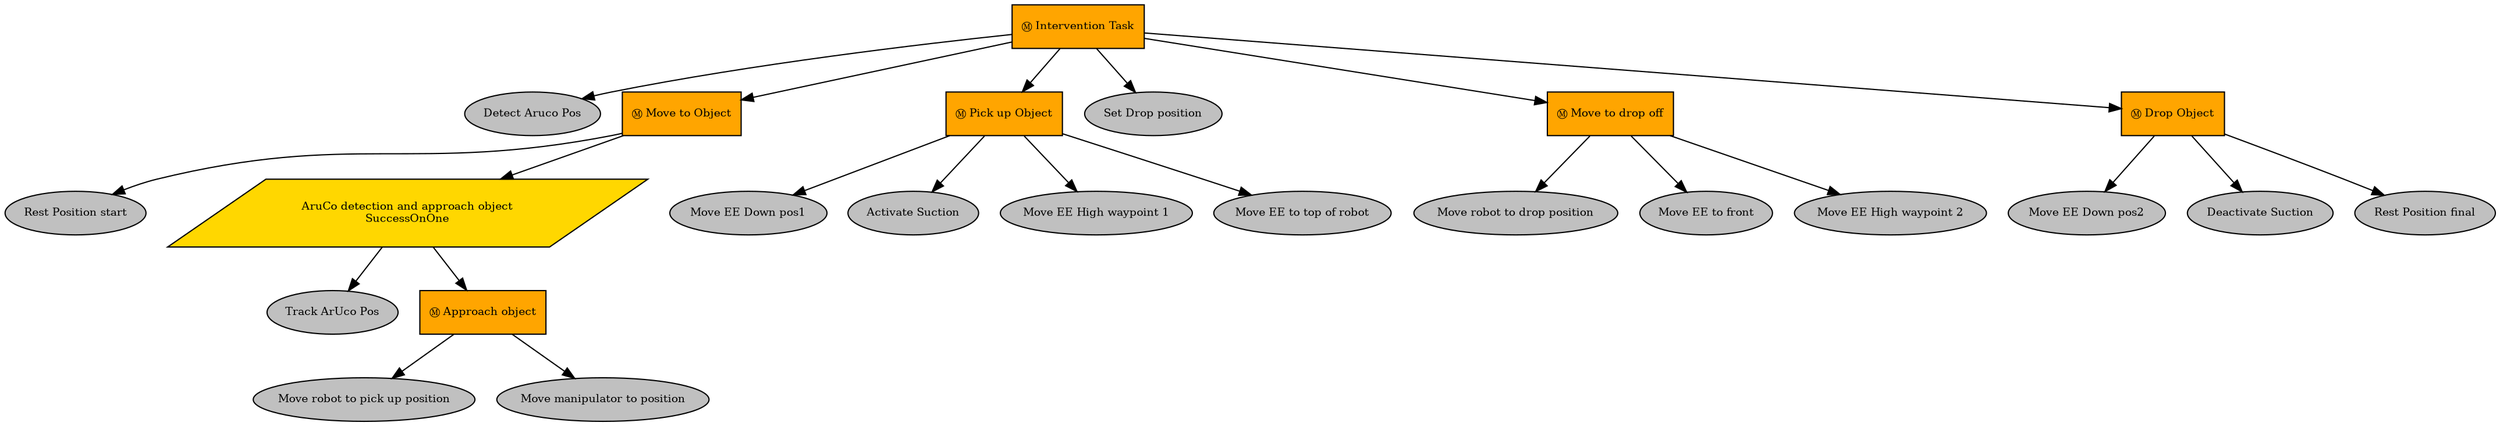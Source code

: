 digraph pastafarianism {
ordering=out;
graph [fontname="times-roman"];
node [fontname="times-roman"];
edge [fontname="times-roman"];
"Intervention Task" [fillcolor=orange, fontcolor=black, fontsize=9, label="Ⓜ Intervention Task", shape=box, style=filled];
"Detect Aruco Pos" [fillcolor=gray, fontcolor=black, fontsize=9, label="Detect Aruco Pos", shape=ellipse, style=filled];
"Intervention Task" -> "Detect Aruco Pos";
"Move to Object" [fillcolor=orange, fontcolor=black, fontsize=9, label="Ⓜ Move to Object", shape=box, style=filled];
"Intervention Task" -> "Move to Object";
"Rest Position start" [fillcolor=gray, fontcolor=black, fontsize=9, label="Rest Position start", shape=ellipse, style=filled];
"Move to Object" -> "Rest Position start";
"AruCo detection and approach object" [fillcolor=gold, fontcolor=black, fontsize=9, label="AruCo detection and approach object\nSuccessOnOne", shape=parallelogram, style=filled];
"Move to Object" -> "AruCo detection and approach object";
"Track ArUco Pos" [fillcolor=gray, fontcolor=black, fontsize=9, label="Track ArUco Pos", shape=ellipse, style=filled];
"AruCo detection and approach object" -> "Track ArUco Pos";
"Approach object" [fillcolor=orange, fontcolor=black, fontsize=9, label="Ⓜ Approach object", shape=box, style=filled];
"AruCo detection and approach object" -> "Approach object";
"Move robot to pick up position" [fillcolor=gray, fontcolor=black, fontsize=9, label="Move robot to pick up position", shape=ellipse, style=filled];
"Approach object" -> "Move robot to pick up position";
"Move manipulator to position" [fillcolor=gray, fontcolor=black, fontsize=9, label="Move manipulator to position", shape=ellipse, style=filled];
"Approach object" -> "Move manipulator to position";
"Pick up Object" [fillcolor=orange, fontcolor=black, fontsize=9, label="Ⓜ Pick up Object", shape=box, style=filled];
"Intervention Task" -> "Pick up Object";
"Move EE Down pos1" [fillcolor=gray, fontcolor=black, fontsize=9, label="Move EE Down pos1", shape=ellipse, style=filled];
"Pick up Object" -> "Move EE Down pos1";
"Activate Suction" [fillcolor=gray, fontcolor=black, fontsize=9, label="Activate Suction", shape=ellipse, style=filled];
"Pick up Object" -> "Activate Suction";
"Move EE High waypoint 1" [fillcolor=gray, fontcolor=black, fontsize=9, label="Move EE High waypoint 1", shape=ellipse, style=filled];
"Pick up Object" -> "Move EE High waypoint 1";
"Move EE to top of robot" [fillcolor=gray, fontcolor=black, fontsize=9, label="Move EE to top of robot", shape=ellipse, style=filled];
"Pick up Object" -> "Move EE to top of robot";
"Set Drop position" [fillcolor=gray, fontcolor=black, fontsize=9, label="Set Drop position", shape=ellipse, style=filled];
"Intervention Task" -> "Set Drop position";
"Move to drop off" [fillcolor=orange, fontcolor=black, fontsize=9, label="Ⓜ Move to drop off", shape=box, style=filled];
"Intervention Task" -> "Move to drop off";
"Move robot to drop position" [fillcolor=gray, fontcolor=black, fontsize=9, label="Move robot to drop position", shape=ellipse, style=filled];
"Move to drop off" -> "Move robot to drop position";
"Move EE to front" [fillcolor=gray, fontcolor=black, fontsize=9, label="Move EE to front", shape=ellipse, style=filled];
"Move to drop off" -> "Move EE to front";
"Move EE High waypoint 2" [fillcolor=gray, fontcolor=black, fontsize=9, label="Move EE High waypoint 2", shape=ellipse, style=filled];
"Move to drop off" -> "Move EE High waypoint 2";
"Drop Object" [fillcolor=orange, fontcolor=black, fontsize=9, label="Ⓜ Drop Object", shape=box, style=filled];
"Intervention Task" -> "Drop Object";
"Move EE Down pos2" [fillcolor=gray, fontcolor=black, fontsize=9, label="Move EE Down pos2", shape=ellipse, style=filled];
"Drop Object" -> "Move EE Down pos2";
"Deactivate Suction" [fillcolor=gray, fontcolor=black, fontsize=9, label="Deactivate Suction", shape=ellipse, style=filled];
"Drop Object" -> "Deactivate Suction";
"Rest Position final" [fillcolor=gray, fontcolor=black, fontsize=9, label="Rest Position final", shape=ellipse, style=filled];
"Drop Object" -> "Rest Position final";
}

